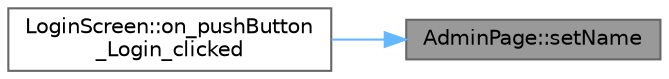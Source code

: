 digraph "AdminPage::setName"
{
 // LATEX_PDF_SIZE
  bgcolor="transparent";
  edge [fontname=Helvetica,fontsize=10,labelfontname=Helvetica,labelfontsize=10];
  node [fontname=Helvetica,fontsize=10,shape=box,height=0.2,width=0.4];
  rankdir="RL";
  Node1 [id="Node000001",label="AdminPage::setName",height=0.2,width=0.4,color="gray40", fillcolor="grey60", style="filled", fontcolor="black",tooltip="This function sets the name of the manager in the label."];
  Node1 -> Node2 [id="edge1_Node000001_Node000002",dir="back",color="steelblue1",style="solid",tooltip=" "];
  Node2 [id="Node000002",label="LoginScreen::on_pushButton\l_Login_clicked",height=0.2,width=0.4,color="grey40", fillcolor="white", style="filled",URL="$class_login_screen.html#a65dbcaba2339aef3a753b3373918ca75",tooltip="This function checks the username and password entered by the user and logs in the user if the inform..."];
}
